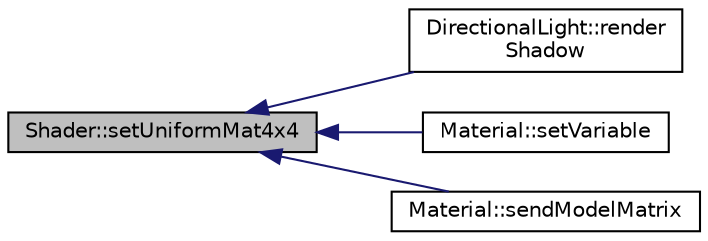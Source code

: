 digraph "Shader::setUniformMat4x4"
{
  edge [fontname="Helvetica",fontsize="10",labelfontname="Helvetica",labelfontsize="10"];
  node [fontname="Helvetica",fontsize="10",shape=record];
  rankdir="LR";
  Node1 [label="Shader::setUniformMat4x4",height=0.2,width=0.4,color="black", fillcolor="grey75", style="filled" fontcolor="black"];
  Node1 -> Node2 [dir="back",color="midnightblue",fontsize="10",style="solid",fontname="Helvetica"];
  Node2 [label="DirectionalLight::render\lShadow",height=0.2,width=0.4,color="black", fillcolor="white", style="filled",URL="$class_directional_light.html#a5fa5e3d9c9431e815a7a69d6d93a10d6",tooltip="Renders the mesh using an orthogonal camera. As the light is assumed to be at infinity, no culling happens. "];
  Node1 -> Node3 [dir="back",color="midnightblue",fontsize="10",style="solid",fontname="Helvetica"];
  Node3 [label="Material::setVariable",height=0.2,width=0.4,color="black", fillcolor="white", style="filled",URL="$class_material.html#abdf01dde200bfa4bbdbd2afc1a7106f4",tooltip="Sets the GLSL variable named name to value. "];
  Node1 -> Node4 [dir="back",color="midnightblue",fontsize="10",style="solid",fontname="Helvetica"];
  Node4 [label="Material::sendModelMatrix",height=0.2,width=0.4,color="black", fillcolor="white", style="filled",URL="$class_material.html#a801d669c21c4f64094b31d069b3733a5",tooltip="Lets this material know what the model&#39;s matrix is, in order to upload that matrix to the shader..."];
}
